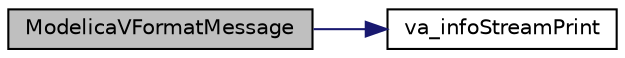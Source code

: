 digraph "ModelicaVFormatMessage"
{
  edge [fontname="Helvetica",fontsize="10",labelfontname="Helvetica",labelfontsize="10"];
  node [fontname="Helvetica",fontsize="10",shape=record];
  rankdir="LR";
  Node30 [label="ModelicaVFormatMessage",height=0.2,width=0.4,color="black", fillcolor="grey75", style="filled", fontcolor="black"];
  Node30 -> Node31 [color="midnightblue",fontsize="10",style="solid",fontname="Helvetica"];
  Node31 [label="va_infoStreamPrint",height=0.2,width=0.4,color="black", fillcolor="white", style="filled",URL="$d8/d3d/omc__error_8c.html#a603275556f08d61c818fe643d2f37b43"];
}
